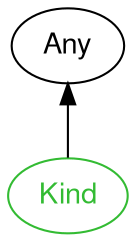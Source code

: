 digraph "perl6-type-graph" {
    rankdir=BT;
    splines=polyline;
    overlap=false; 
    // Types
    "Kind" [color="#33BB33", fontcolor="#33BB33", href="/type/Kind", fontname="FreeSans"];
    "Any" [color="#000000", fontcolor="#000000", href="/type/Any", fontname="FreeSans"];

    // Superclasses
    "Kind" -> "Any" [color="#000000"];

    // Roles
}
